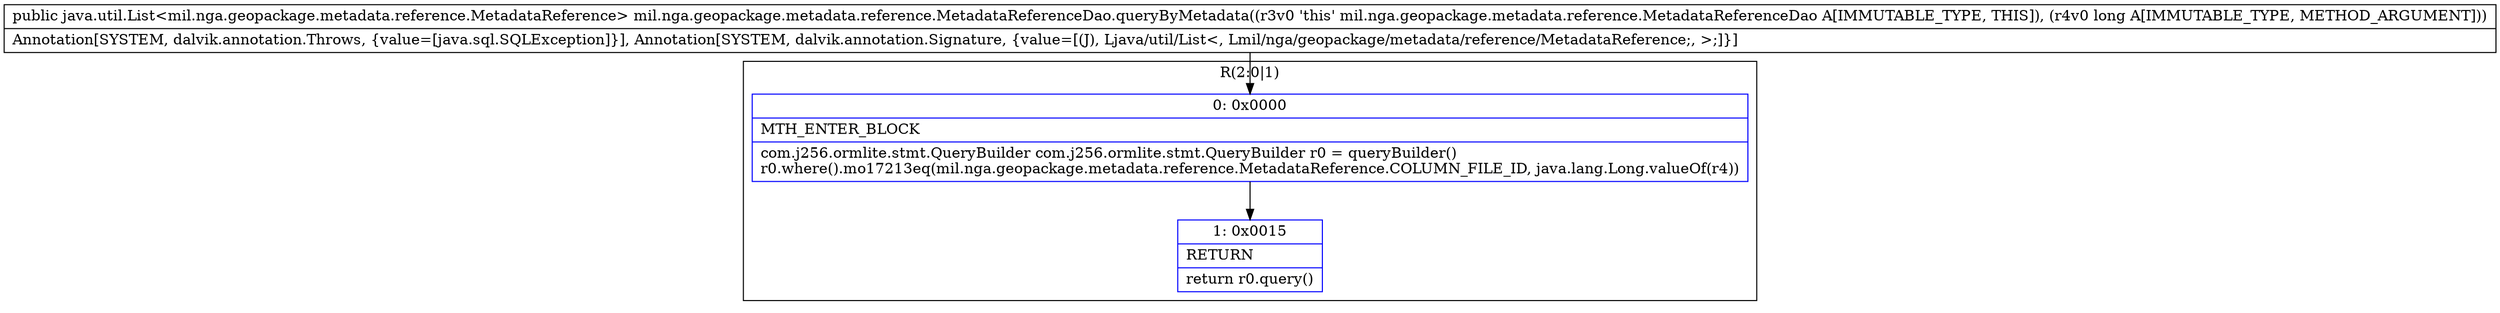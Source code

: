 digraph "CFG formil.nga.geopackage.metadata.reference.MetadataReferenceDao.queryByMetadata(J)Ljava\/util\/List;" {
subgraph cluster_Region_1446277186 {
label = "R(2:0|1)";
node [shape=record,color=blue];
Node_0 [shape=record,label="{0\:\ 0x0000|MTH_ENTER_BLOCK\l|com.j256.ormlite.stmt.QueryBuilder com.j256.ormlite.stmt.QueryBuilder r0 = queryBuilder()\lr0.where().mo17213eq(mil.nga.geopackage.metadata.reference.MetadataReference.COLUMN_FILE_ID, java.lang.Long.valueOf(r4))\l}"];
Node_1 [shape=record,label="{1\:\ 0x0015|RETURN\l|return r0.query()\l}"];
}
MethodNode[shape=record,label="{public java.util.List\<mil.nga.geopackage.metadata.reference.MetadataReference\> mil.nga.geopackage.metadata.reference.MetadataReferenceDao.queryByMetadata((r3v0 'this' mil.nga.geopackage.metadata.reference.MetadataReferenceDao A[IMMUTABLE_TYPE, THIS]), (r4v0 long A[IMMUTABLE_TYPE, METHOD_ARGUMENT]))  | Annotation[SYSTEM, dalvik.annotation.Throws, \{value=[java.sql.SQLException]\}], Annotation[SYSTEM, dalvik.annotation.Signature, \{value=[(J), Ljava\/util\/List\<, Lmil\/nga\/geopackage\/metadata\/reference\/MetadataReference;, \>;]\}]\l}"];
MethodNode -> Node_0;
Node_0 -> Node_1;
}

